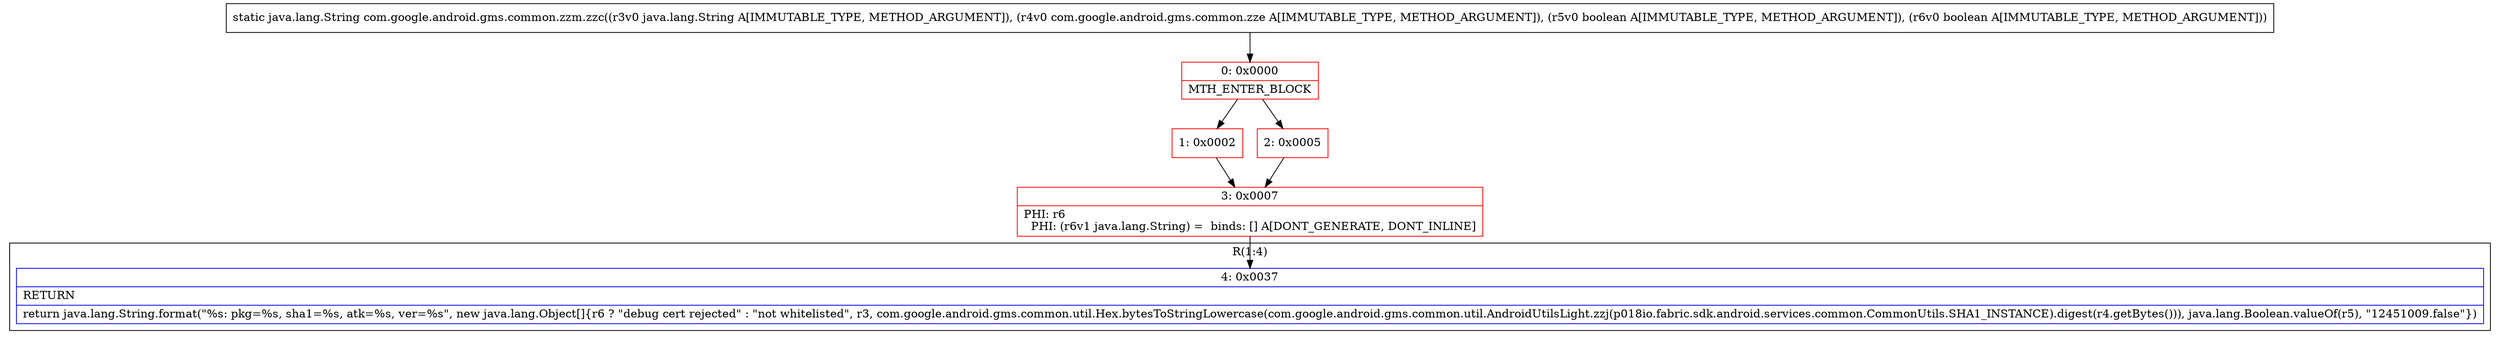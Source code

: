 digraph "CFG forcom.google.android.gms.common.zzm.zzc(Ljava\/lang\/String;Lcom\/google\/android\/gms\/common\/zze;ZZ)Ljava\/lang\/String;" {
subgraph cluster_Region_1850319372 {
label = "R(1:4)";
node [shape=record,color=blue];
Node_4 [shape=record,label="{4\:\ 0x0037|RETURN\l|return java.lang.String.format(\"%s: pkg=%s, sha1=%s, atk=%s, ver=%s\", new java.lang.Object[]\{r6 ? \"debug cert rejected\" : \"not whitelisted\", r3, com.google.android.gms.common.util.Hex.bytesToStringLowercase(com.google.android.gms.common.util.AndroidUtilsLight.zzj(p018io.fabric.sdk.android.services.common.CommonUtils.SHA1_INSTANCE).digest(r4.getBytes())), java.lang.Boolean.valueOf(r5), \"12451009.false\"\})\l}"];
}
Node_0 [shape=record,color=red,label="{0\:\ 0x0000|MTH_ENTER_BLOCK\l}"];
Node_1 [shape=record,color=red,label="{1\:\ 0x0002}"];
Node_2 [shape=record,color=red,label="{2\:\ 0x0005}"];
Node_3 [shape=record,color=red,label="{3\:\ 0x0007|PHI: r6 \l  PHI: (r6v1 java.lang.String) =  binds: [] A[DONT_GENERATE, DONT_INLINE]\l}"];
MethodNode[shape=record,label="{static java.lang.String com.google.android.gms.common.zzm.zzc((r3v0 java.lang.String A[IMMUTABLE_TYPE, METHOD_ARGUMENT]), (r4v0 com.google.android.gms.common.zze A[IMMUTABLE_TYPE, METHOD_ARGUMENT]), (r5v0 boolean A[IMMUTABLE_TYPE, METHOD_ARGUMENT]), (r6v0 boolean A[IMMUTABLE_TYPE, METHOD_ARGUMENT])) }"];
MethodNode -> Node_0;
Node_0 -> Node_1;
Node_0 -> Node_2;
Node_1 -> Node_3;
Node_2 -> Node_3;
Node_3 -> Node_4;
}

